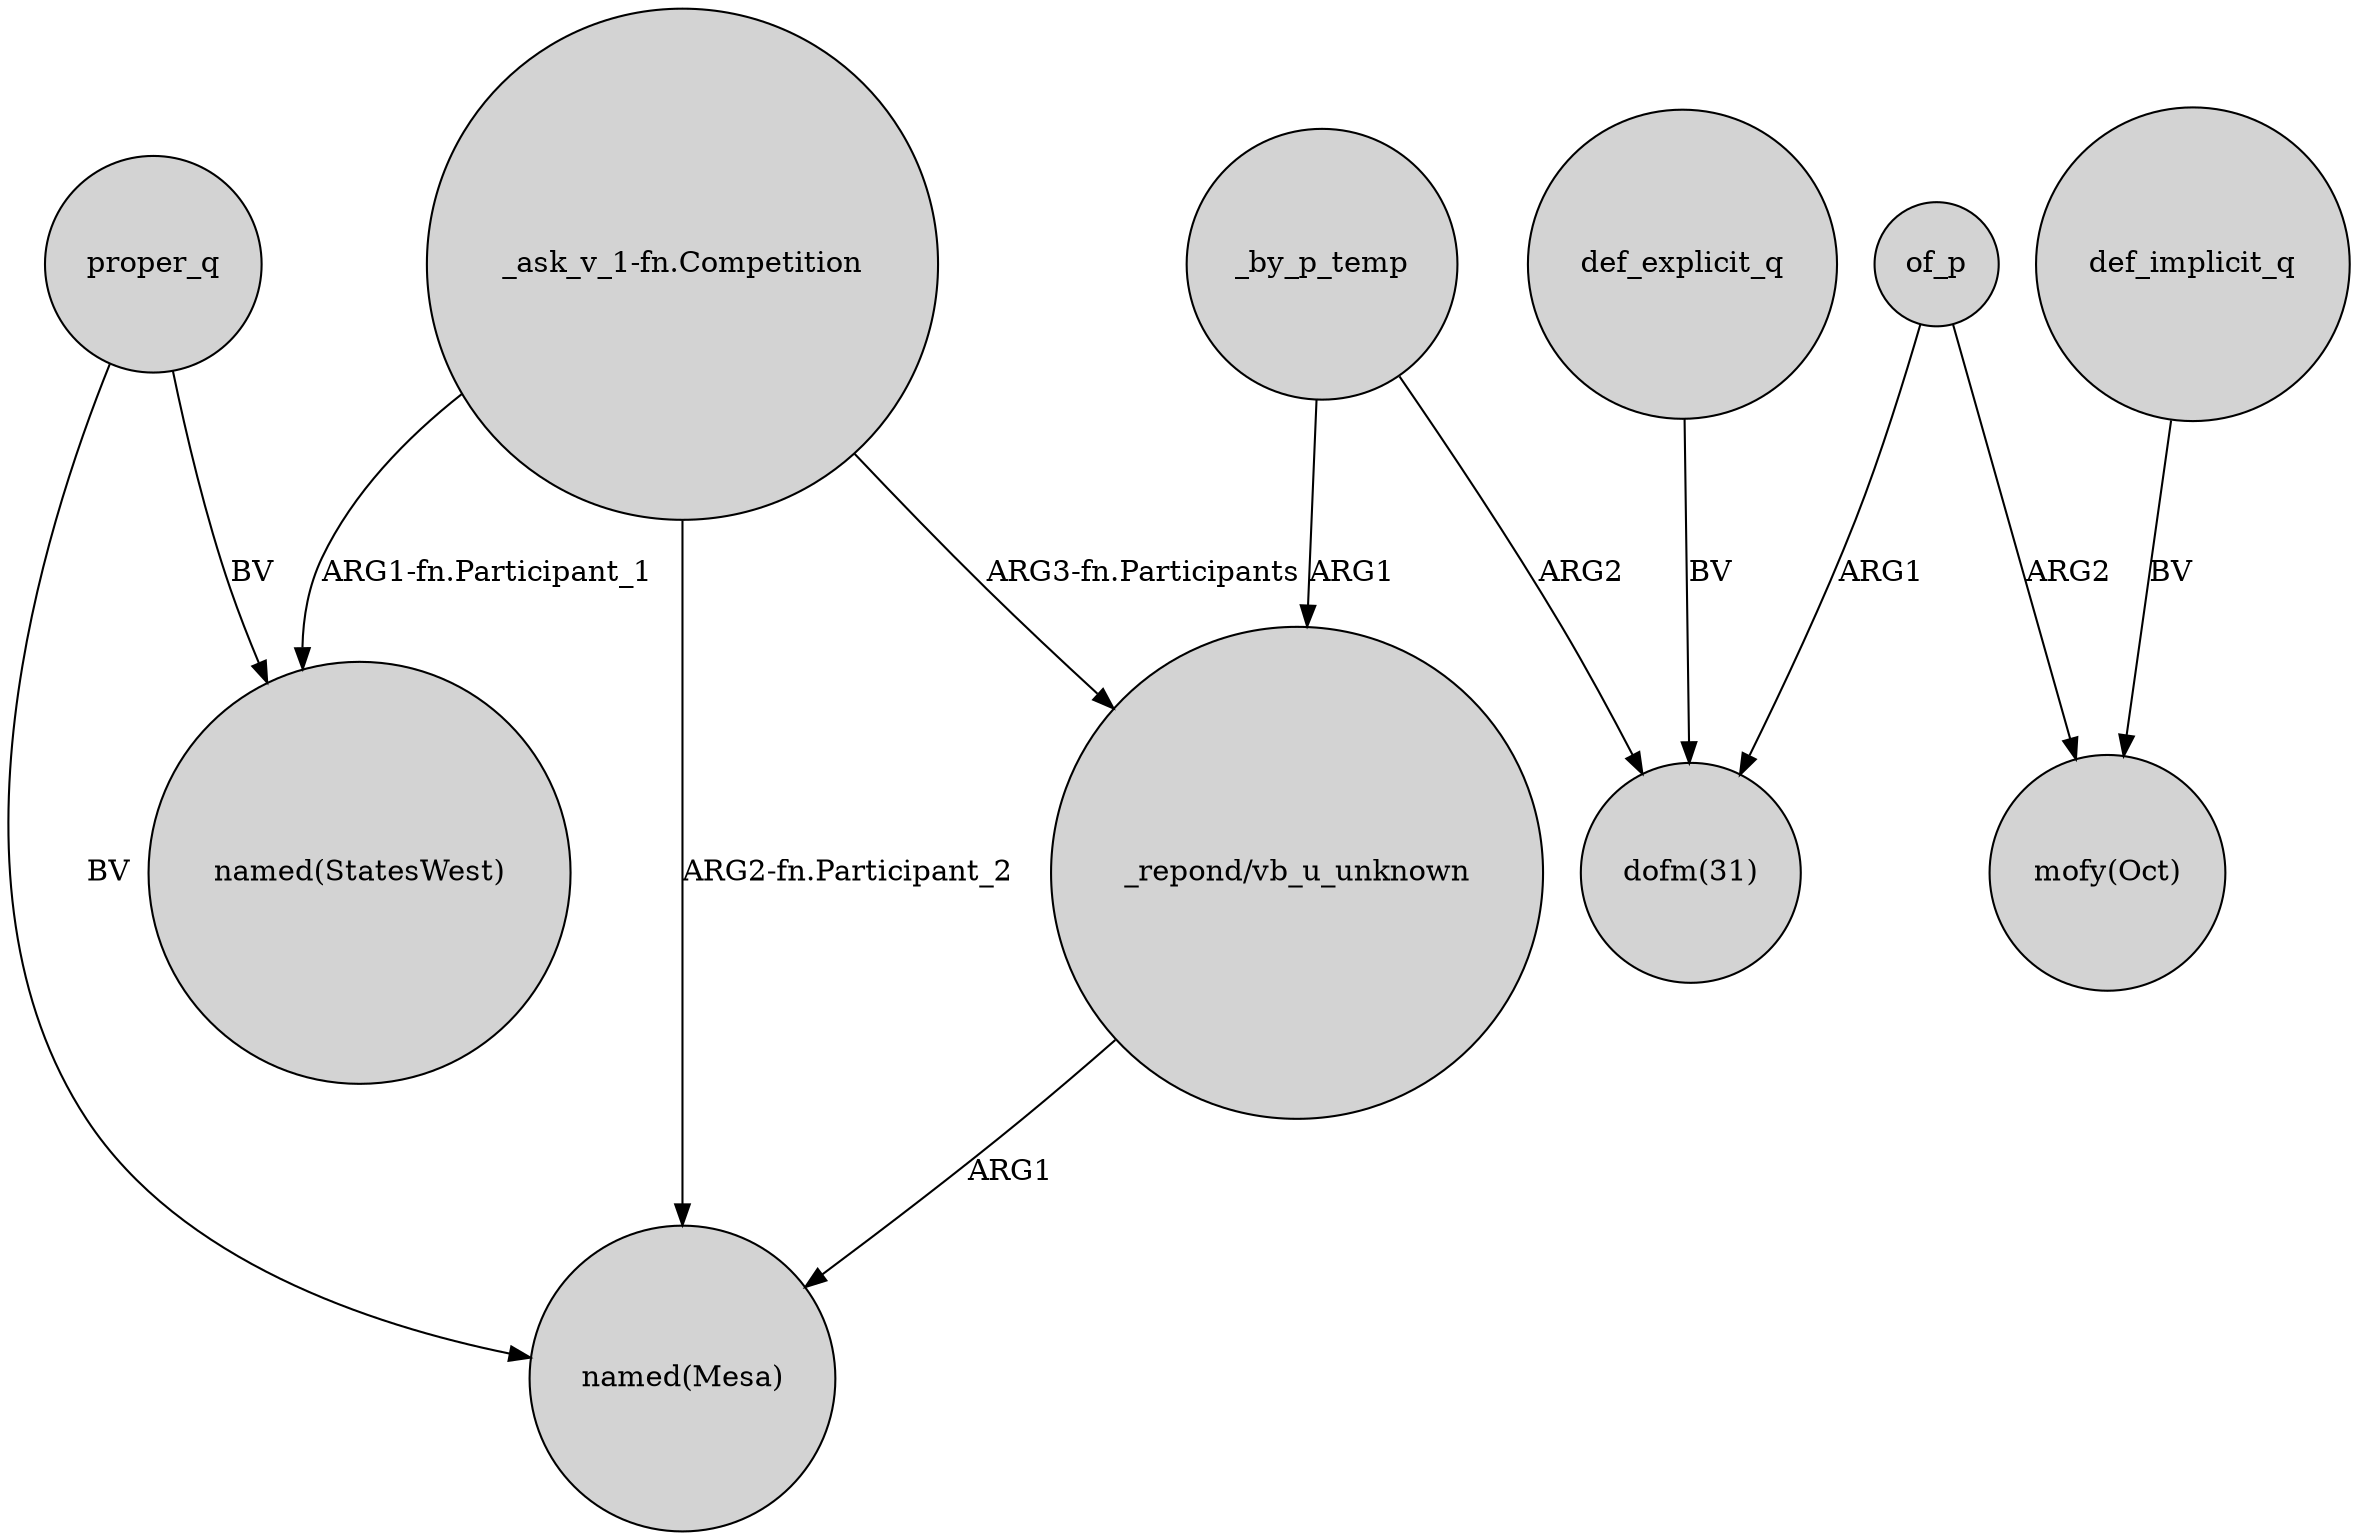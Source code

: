 digraph {
	node [shape=circle style=filled]
	"_repond/vb_u_unknown" -> "named(Mesa)" [label=ARG1]
	of_p -> "dofm(31)" [label=ARG1]
	of_p -> "mofy(Oct)" [label=ARG2]
	proper_q -> "named(Mesa)" [label=BV]
	_by_p_temp -> "dofm(31)" [label=ARG2]
	"_ask_v_1-fn.Competition" -> "named(Mesa)" [label="ARG2-fn.Participant_2"]
	_by_p_temp -> "_repond/vb_u_unknown" [label=ARG1]
	proper_q -> "named(StatesWest)" [label=BV]
	"_ask_v_1-fn.Competition" -> "_repond/vb_u_unknown" [label="ARG3-fn.Participants"]
	def_implicit_q -> "mofy(Oct)" [label=BV]
	def_explicit_q -> "dofm(31)" [label=BV]
	"_ask_v_1-fn.Competition" -> "named(StatesWest)" [label="ARG1-fn.Participant_1"]
}
